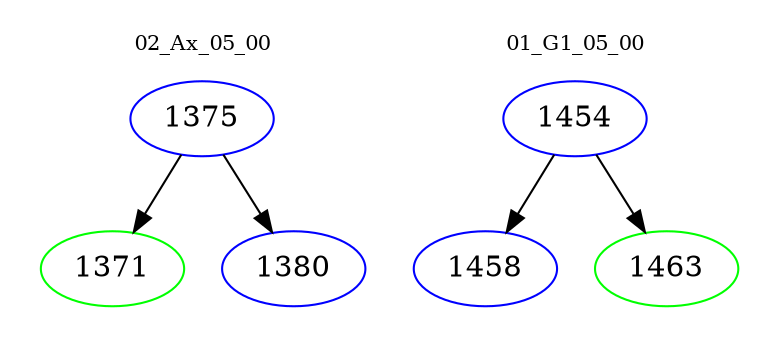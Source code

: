 digraph{
subgraph cluster_0 {
color = white
label = "02_Ax_05_00";
fontsize=10;
T0_1375 [label="1375", color="blue"]
T0_1375 -> T0_1371 [color="black"]
T0_1371 [label="1371", color="green"]
T0_1375 -> T0_1380 [color="black"]
T0_1380 [label="1380", color="blue"]
}
subgraph cluster_1 {
color = white
label = "01_G1_05_00";
fontsize=10;
T1_1454 [label="1454", color="blue"]
T1_1454 -> T1_1458 [color="black"]
T1_1458 [label="1458", color="blue"]
T1_1454 -> T1_1463 [color="black"]
T1_1463 [label="1463", color="green"]
}
}
